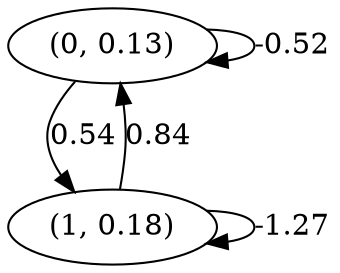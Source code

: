 digraph {
    0 [ label = "(0, 0.13)" ]
    1 [ label = "(1, 0.18)" ]
    0 -> 0 [ label = "-0.52" ]
    1 -> 1 [ label = "-1.27" ]
    1 -> 0 [ label = "0.84" ]
    0 -> 1 [ label = "0.54" ]
}

